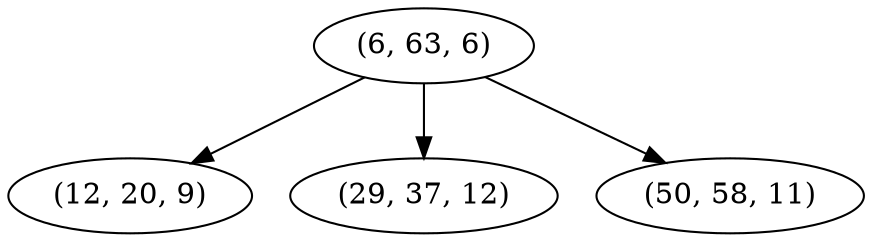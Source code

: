 digraph tree {
    "(6, 63, 6)";
    "(12, 20, 9)";
    "(29, 37, 12)";
    "(50, 58, 11)";
    "(6, 63, 6)" -> "(12, 20, 9)";
    "(6, 63, 6)" -> "(29, 37, 12)";
    "(6, 63, 6)" -> "(50, 58, 11)";
}
